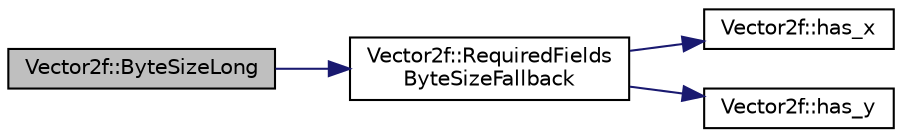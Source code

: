 digraph "Vector2f::ByteSizeLong"
{
 // INTERACTIVE_SVG=YES
  edge [fontname="Helvetica",fontsize="10",labelfontname="Helvetica",labelfontsize="10"];
  node [fontname="Helvetica",fontsize="10",shape=record];
  rankdir="LR";
  Node1 [label="Vector2f::ByteSizeLong",height=0.2,width=0.4,color="black", fillcolor="grey75", style="filled", fontcolor="black"];
  Node1 -> Node2 [color="midnightblue",fontsize="10",style="solid",fontname="Helvetica"];
  Node2 [label="Vector2f::RequiredFields\lByteSizeFallback",height=0.2,width=0.4,color="black", fillcolor="white", style="filled",URL="$da/dc2/class_vector2f.html#a1ae2afa1faf14922a9d198bca836d796"];
  Node2 -> Node3 [color="midnightblue",fontsize="10",style="solid",fontname="Helvetica"];
  Node3 [label="Vector2f::has_x",height=0.2,width=0.4,color="black", fillcolor="white", style="filled",URL="$da/dc2/class_vector2f.html#a47da6a5aa0ba87dfb4c9aa70c1293a5c"];
  Node2 -> Node4 [color="midnightblue",fontsize="10",style="solid",fontname="Helvetica"];
  Node4 [label="Vector2f::has_y",height=0.2,width=0.4,color="black", fillcolor="white", style="filled",URL="$da/dc2/class_vector2f.html#a9942e0e5f0b8787d020f77084630d67d"];
}
